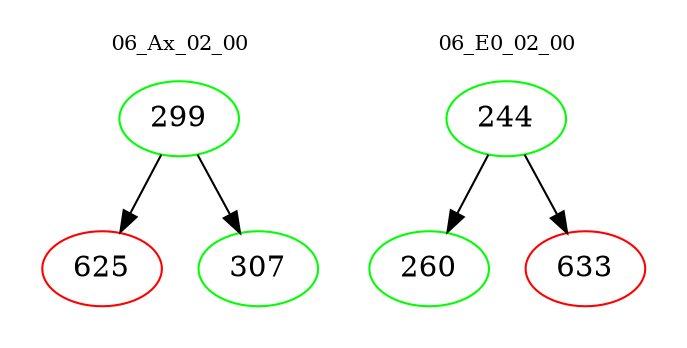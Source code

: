 digraph{
subgraph cluster_0 {
color = white
label = "06_Ax_02_00";
fontsize=10;
T0_299 [label="299", color="green"]
T0_299 -> T0_625 [color="black"]
T0_625 [label="625", color="red"]
T0_299 -> T0_307 [color="black"]
T0_307 [label="307", color="green"]
}
subgraph cluster_1 {
color = white
label = "06_E0_02_00";
fontsize=10;
T1_244 [label="244", color="green"]
T1_244 -> T1_260 [color="black"]
T1_260 [label="260", color="green"]
T1_244 -> T1_633 [color="black"]
T1_633 [label="633", color="red"]
}
}
